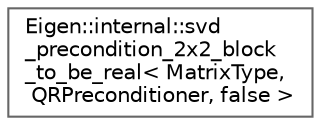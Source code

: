 digraph "类继承关系图"
{
 // LATEX_PDF_SIZE
  bgcolor="transparent";
  edge [fontname=Helvetica,fontsize=10,labelfontname=Helvetica,labelfontsize=10];
  node [fontname=Helvetica,fontsize=10,shape=box,height=0.2,width=0.4];
  rankdir="LR";
  Node0 [id="Node000000",label="Eigen::internal::svd\l_precondition_2x2_block\l_to_be_real\< MatrixType,\l QRPreconditioner, false \>",height=0.2,width=0.4,color="grey40", fillcolor="white", style="filled",URL="$struct_eigen_1_1internal_1_1svd__precondition__2x2__block__to__be__real_3_01_matrix_type_00_01_q076cf26720930d18ea7d222bbee662fd.html",tooltip=" "];
}
